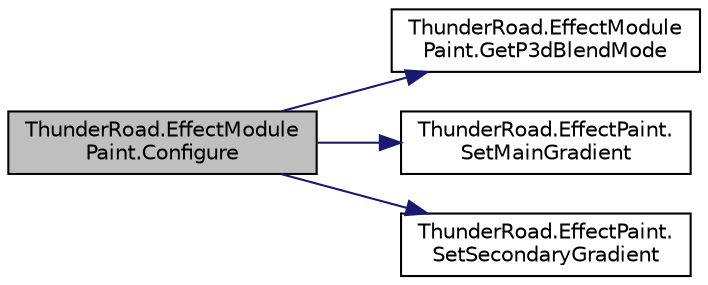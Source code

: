 digraph "ThunderRoad.EffectModulePaint.Configure"
{
 // LATEX_PDF_SIZE
  edge [fontname="Helvetica",fontsize="10",labelfontname="Helvetica",labelfontsize="10"];
  node [fontname="Helvetica",fontsize="10",shape=record];
  rankdir="LR";
  Node1 [label="ThunderRoad.EffectModule\lPaint.Configure",height=0.2,width=0.4,color="black", fillcolor="grey75", style="filled", fontcolor="black",tooltip="Configures the specified effect."];
  Node1 -> Node2 [color="midnightblue",fontsize="10",style="solid",fontname="Helvetica"];
  Node2 [label="ThunderRoad.EffectModule\lPaint.GetP3dBlendMode",height=0.2,width=0.4,color="black", fillcolor="white", style="filled",URL="$class_thunder_road_1_1_effect_module_paint.html#a616de6c12dc0a866377a64138b560a51",tooltip="Gets the P3D blend mode."];
  Node1 -> Node3 [color="midnightblue",fontsize="10",style="solid",fontname="Helvetica"];
  Node3 [label="ThunderRoad.EffectPaint.\lSetMainGradient",height=0.2,width=0.4,color="black", fillcolor="white", style="filled",URL="$class_thunder_road_1_1_effect_paint.html#a19af3e680109a812765103fd9ec1f1f1",tooltip="Sets the main gradient."];
  Node1 -> Node4 [color="midnightblue",fontsize="10",style="solid",fontname="Helvetica"];
  Node4 [label="ThunderRoad.EffectPaint.\lSetSecondaryGradient",height=0.2,width=0.4,color="black", fillcolor="white", style="filled",URL="$class_thunder_road_1_1_effect_paint.html#a181acabc227e929ac7e693466c2759c4",tooltip="Sets the secondary gradient."];
}
